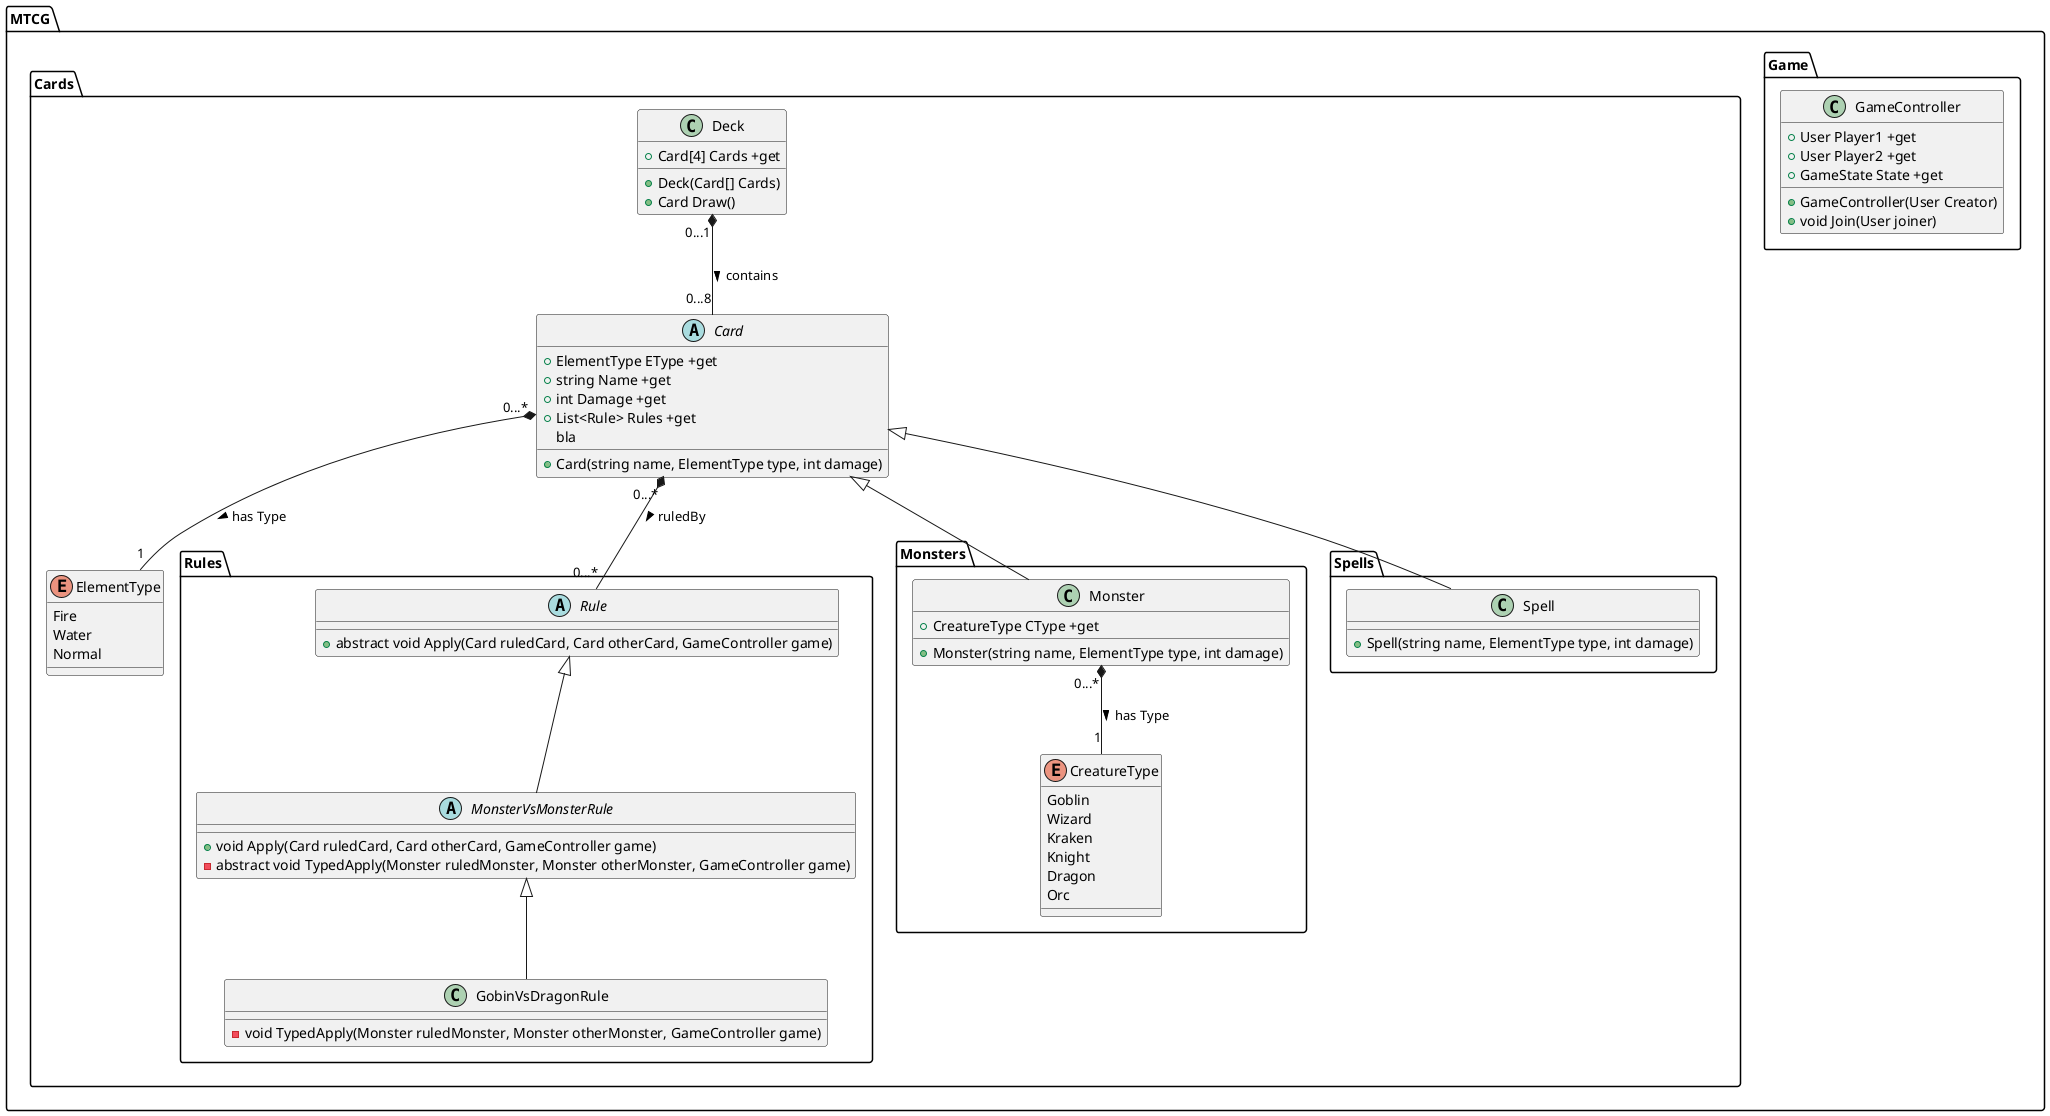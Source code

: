 @startuml

    namespace MTCG {
        namespace MTCG.Game {
            class GameController {
                {field} + User Player1 +get
                {field} + User Player2 +get
                {field} + GameState State +get 

                + GameController(User Creator)
                + void Join(User joiner)
            }
        }

        namespace MTCG.Cards {
            namespace MTCG.Cards.Rules {
                MTCG.Cards.Card "0...*" *-- "0...*" Rule : ruledBy >
                abstract class Rule {
                    + abstract void Apply(Card ruledCard, Card otherCard, GameController game)
                }

                Rule <|-- MonsterVsMonsterRule
                abstract class MonsterVsMonsterRule {
                    + void Apply(Card ruledCard, Card otherCard, GameController game)
                    - abstract void TypedApply(Monster ruledMonster, Monster otherMonster, GameController game)
                }

                MonsterVsMonsterRule <|-- GobinVsDragonRule
                class GobinVsDragonRule {
                    - void TypedApply(Monster ruledMonster, Monster otherMonster, GameController game)
                }
            }
            class Deck {
                {field} + Card[4] Cards +get

                + Deck(Card[] Cards)
                + Card Draw()
            }
            Deck "0...1" *-- "0...8" Card : contains >

            abstract class Card {
                {field} + ElementType EType +get
                {field} + string Name +get
                {field} + int Damage +get
                {field} + List<Rule> Rules +get
                bla

                + Card(string name, ElementType type, int damage)
            }

            Card "0...*" *-- "1" ElementType : has Type >
            enum ElementType {
                Fire
                Water
                Normal
            }

            namespace MTCG.Cards.Monsters {
                MTCG.Cards.Card <|-- Monster
                class Monster {
                    + Monster(string name, ElementType type, int damage)
                    {field} + CreatureType CType +get
                }

                Monster "0...*" *-- "1" CreatureType : has Type >
                enum CreatureType {
                    Goblin
                    Wizard
                    Kraken
                    Knight
                    Dragon
                    Orc
                }
            }

            namespace MTCG.Cards.Spells {
                MTCG.Cards.Card <|-- Spell
                class Spell {
                    + Spell(string name, ElementType type, int damage)
                }
            }
        }
    }

@enduml